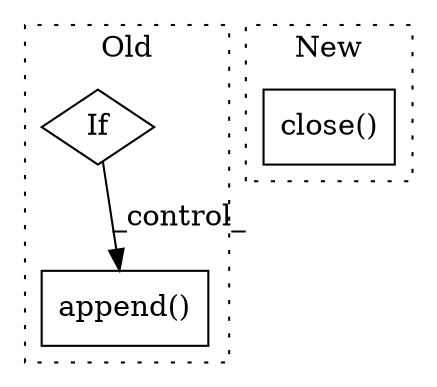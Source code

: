 digraph G {
subgraph cluster0 {
1 [label="append()" a="75" s="1401,1450" l="18,1" shape="box"];
3 [label="If" a="96" s="1218" l="3" shape="diamond"];
label = "Old";
style="dotted";
}
subgraph cluster1 {
2 [label="close()" a="75" s="1168" l="12" shape="box"];
label = "New";
style="dotted";
}
3 -> 1 [label="_control_"];
}